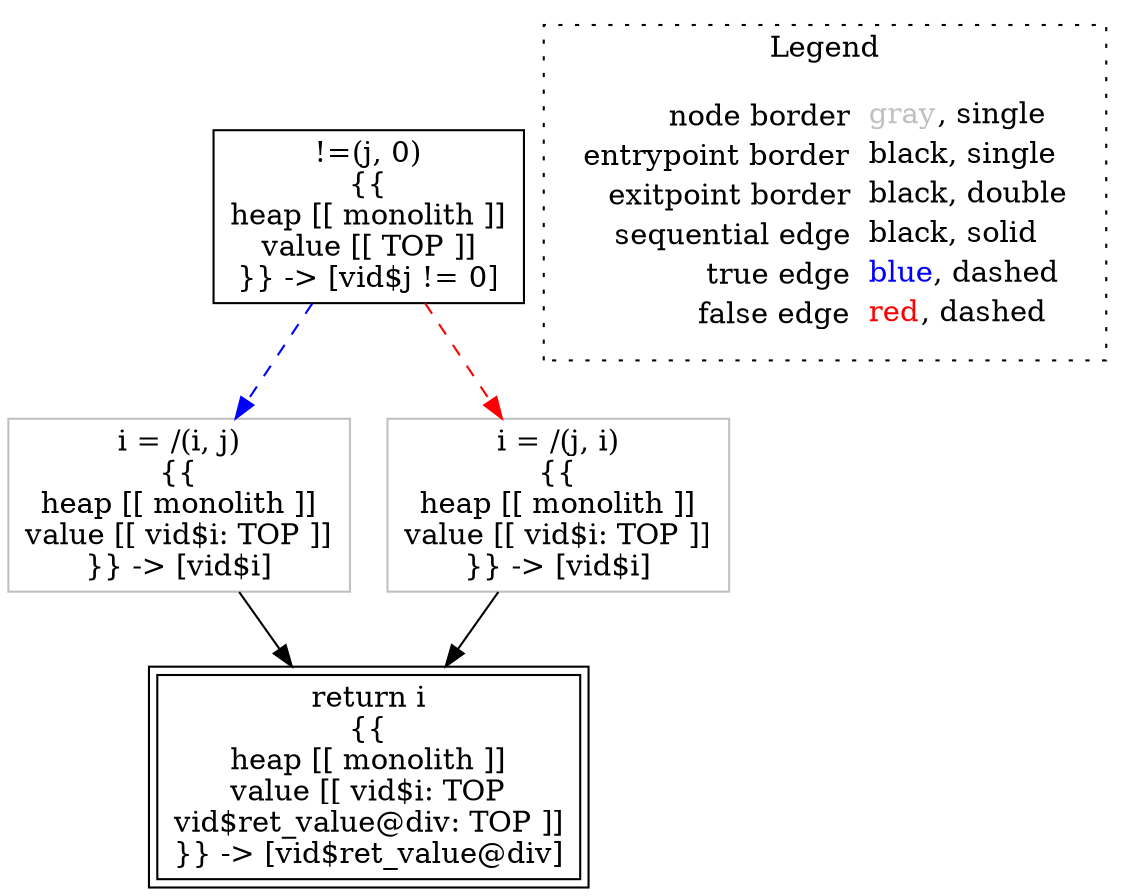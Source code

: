 digraph {
	"node0" [shape="rect",color="black",label=<!=(j, 0)<BR/>{{<BR/>heap [[ monolith ]]<BR/>value [[ TOP ]]<BR/>}} -&gt; [vid$j != 0]>];
	"node1" [shape="rect",color="gray",label=<i = /(i, j)<BR/>{{<BR/>heap [[ monolith ]]<BR/>value [[ vid$i: TOP ]]<BR/>}} -&gt; [vid$i]>];
	"node2" [shape="rect",color="gray",label=<i = /(j, i)<BR/>{{<BR/>heap [[ monolith ]]<BR/>value [[ vid$i: TOP ]]<BR/>}} -&gt; [vid$i]>];
	"node3" [shape="rect",color="black",peripheries="2",label=<return i<BR/>{{<BR/>heap [[ monolith ]]<BR/>value [[ vid$i: TOP<BR/>vid$ret_value@div: TOP ]]<BR/>}} -&gt; [vid$ret_value@div]>];
	"node1" -> "node3" [color="black"];
	"node2" -> "node3" [color="black"];
	"node0" -> "node1" [color="blue",style="dashed"];
	"node0" -> "node2" [color="red",style="dashed"];
subgraph cluster_legend {
	label="Legend";
	style=dotted;
	node [shape=plaintext];
	"legend" [label=<<table border="0" cellpadding="2" cellspacing="0" cellborder="0"><tr><td align="right">node border&nbsp;</td><td align="left"><font color="gray">gray</font>, single</td></tr><tr><td align="right">entrypoint border&nbsp;</td><td align="left"><font color="black">black</font>, single</td></tr><tr><td align="right">exitpoint border&nbsp;</td><td align="left"><font color="black">black</font>, double</td></tr><tr><td align="right">sequential edge&nbsp;</td><td align="left"><font color="black">black</font>, solid</td></tr><tr><td align="right">true edge&nbsp;</td><td align="left"><font color="blue">blue</font>, dashed</td></tr><tr><td align="right">false edge&nbsp;</td><td align="left"><font color="red">red</font>, dashed</td></tr></table>>];
}

}
